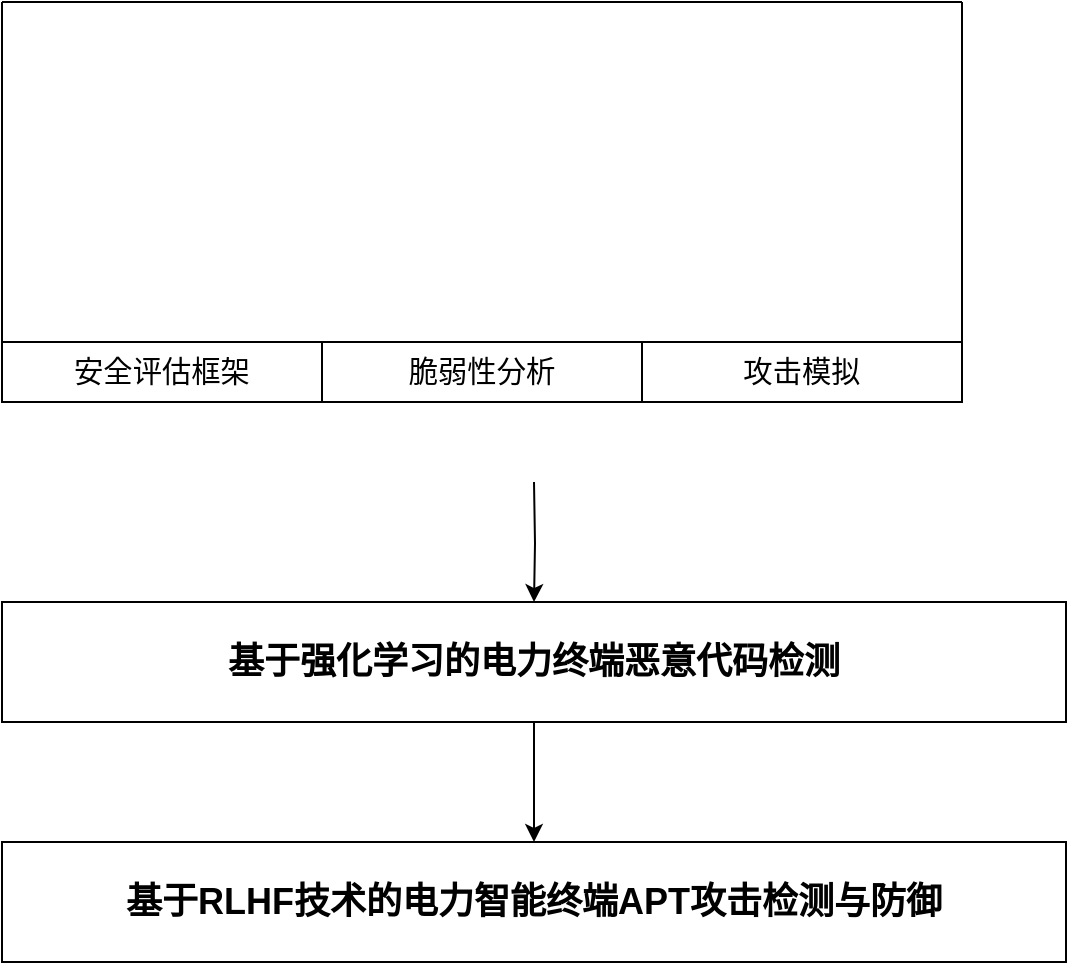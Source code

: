 <mxfile version="24.4.6" type="github">
  <diagram name="第 1 页" id="9BHL2iZfONTejXkZVWIC">
    <mxGraphModel dx="1254" dy="750" grid="1" gridSize="10" guides="1" tooltips="1" connect="1" arrows="1" fold="1" page="1" pageScale="1" pageWidth="827" pageHeight="1169" math="0" shadow="0">
      <root>
        <mxCell id="0" />
        <mxCell id="1" parent="0" />
        <mxCell id="6bbgUqb10xAO0LP9AUVm-4" style="edgeStyle=orthogonalEdgeStyle;rounded=0;orthogonalLoop=1;jettySize=auto;html=1;entryX=0.5;entryY=0;entryDx=0;entryDy=0;" parent="1" target="6bbgUqb10xAO0LP9AUVm-2" edge="1">
          <mxGeometry relative="1" as="geometry">
            <mxPoint x="414" y="330" as="sourcePoint" />
          </mxGeometry>
        </mxCell>
        <mxCell id="6bbgUqb10xAO0LP9AUVm-5" style="edgeStyle=orthogonalEdgeStyle;rounded=0;orthogonalLoop=1;jettySize=auto;html=1;entryX=0.5;entryY=0;entryDx=0;entryDy=0;" parent="1" source="6bbgUqb10xAO0LP9AUVm-2" target="6bbgUqb10xAO0LP9AUVm-3" edge="1">
          <mxGeometry relative="1" as="geometry" />
        </mxCell>
        <mxCell id="6bbgUqb10xAO0LP9AUVm-2" value="&lt;h2&gt;基于强化学习的电力终端恶意代码检测&lt;span lang=&quot;EN-US&quot;&gt;&lt;/span&gt;&lt;/h2&gt;" style="rounded=0;whiteSpace=wrap;html=1;" parent="1" vertex="1">
          <mxGeometry x="148" y="390" width="532" height="60" as="geometry" />
        </mxCell>
        <mxCell id="6bbgUqb10xAO0LP9AUVm-3" value="&lt;h2&gt;基于&lt;span lang=&quot;EN-US&quot;&gt;RLHF&lt;/span&gt;技术的电力智能终端&lt;span lang=&quot;EN-US&quot;&gt;APT&lt;/span&gt;攻击检测与防御&lt;span lang=&quot;EN-US&quot;&gt;&lt;/span&gt;&lt;/h2&gt;" style="rounded=0;whiteSpace=wrap;html=1;" parent="1" vertex="1">
          <mxGeometry x="148" y="510" width="532" height="60" as="geometry" />
        </mxCell>
        <mxCell id="TzQZ0hr8e3iL2BNSypwS-10" value="" style="swimlane;startSize=0;" vertex="1" parent="1">
          <mxGeometry x="148" y="90" width="480" height="200" as="geometry" />
        </mxCell>
        <mxCell id="TzQZ0hr8e3iL2BNSypwS-2" value="&lt;span style=&quot;font-size:11.0pt;mso-bidi-font-size:12.0pt;&lt;br/&gt;line-height:150%;font-family:等线;mso-ascii-theme-font:minor-latin;mso-fareast-theme-font:&lt;br/&gt;minor-fareast;mso-hansi-theme-font:minor-latin;mso-bidi-font-family:&amp;quot;Times New Roman&amp;quot;;&lt;br/&gt;mso-bidi-theme-font:minor-bidi;mso-ansi-language:EN-US;mso-fareast-language:&lt;br/&gt;ZH-CN;mso-bidi-language:AR-SA&quot;&gt;安全评估框架&lt;/span&gt;" style="rounded=0;whiteSpace=wrap;html=1;" vertex="1" parent="TzQZ0hr8e3iL2BNSypwS-10">
          <mxGeometry y="170" width="160" height="30" as="geometry" />
        </mxCell>
        <mxCell id="TzQZ0hr8e3iL2BNSypwS-11" value="&lt;font face=&quot;等线&quot;&gt;&lt;span style=&quot;font-size: 14.667px;&quot;&gt;脆弱性分析&lt;/span&gt;&lt;/font&gt;" style="rounded=0;whiteSpace=wrap;html=1;" vertex="1" parent="TzQZ0hr8e3iL2BNSypwS-10">
          <mxGeometry x="160" y="170" width="160" height="30" as="geometry" />
        </mxCell>
        <mxCell id="TzQZ0hr8e3iL2BNSypwS-15" value="&lt;span style=&quot;font-size:11.0pt;mso-bidi-font-size:12.0pt;&lt;br/&gt;line-height:150%;font-family:等线;mso-ascii-theme-font:minor-latin;mso-fareast-theme-font:&lt;br/&gt;minor-fareast;mso-hansi-theme-font:minor-latin;mso-bidi-font-family:&amp;quot;Times New Roman&amp;quot;;&lt;br/&gt;mso-bidi-theme-font:minor-bidi;mso-ansi-language:EN-US;mso-fareast-language:&lt;br/&gt;ZH-CN;mso-bidi-language:AR-SA&quot;&gt;攻击模拟&lt;/span&gt;" style="rounded=0;whiteSpace=wrap;html=1;" vertex="1" parent="TzQZ0hr8e3iL2BNSypwS-10">
          <mxGeometry x="320" y="170" width="160" height="30" as="geometry" />
        </mxCell>
      </root>
    </mxGraphModel>
  </diagram>
</mxfile>
